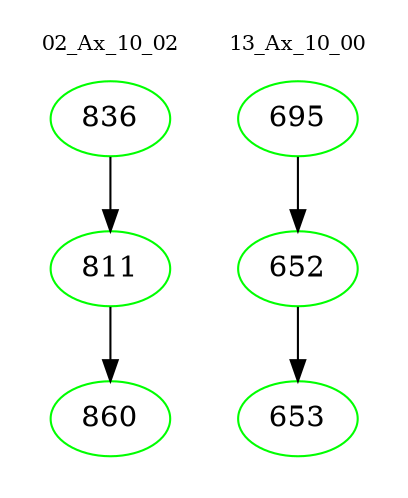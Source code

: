 digraph{
subgraph cluster_0 {
color = white
label = "02_Ax_10_02";
fontsize=10;
T0_836 [label="836", color="green"]
T0_836 -> T0_811 [color="black"]
T0_811 [label="811", color="green"]
T0_811 -> T0_860 [color="black"]
T0_860 [label="860", color="green"]
}
subgraph cluster_1 {
color = white
label = "13_Ax_10_00";
fontsize=10;
T1_695 [label="695", color="green"]
T1_695 -> T1_652 [color="black"]
T1_652 [label="652", color="green"]
T1_652 -> T1_653 [color="black"]
T1_653 [label="653", color="green"]
}
}

